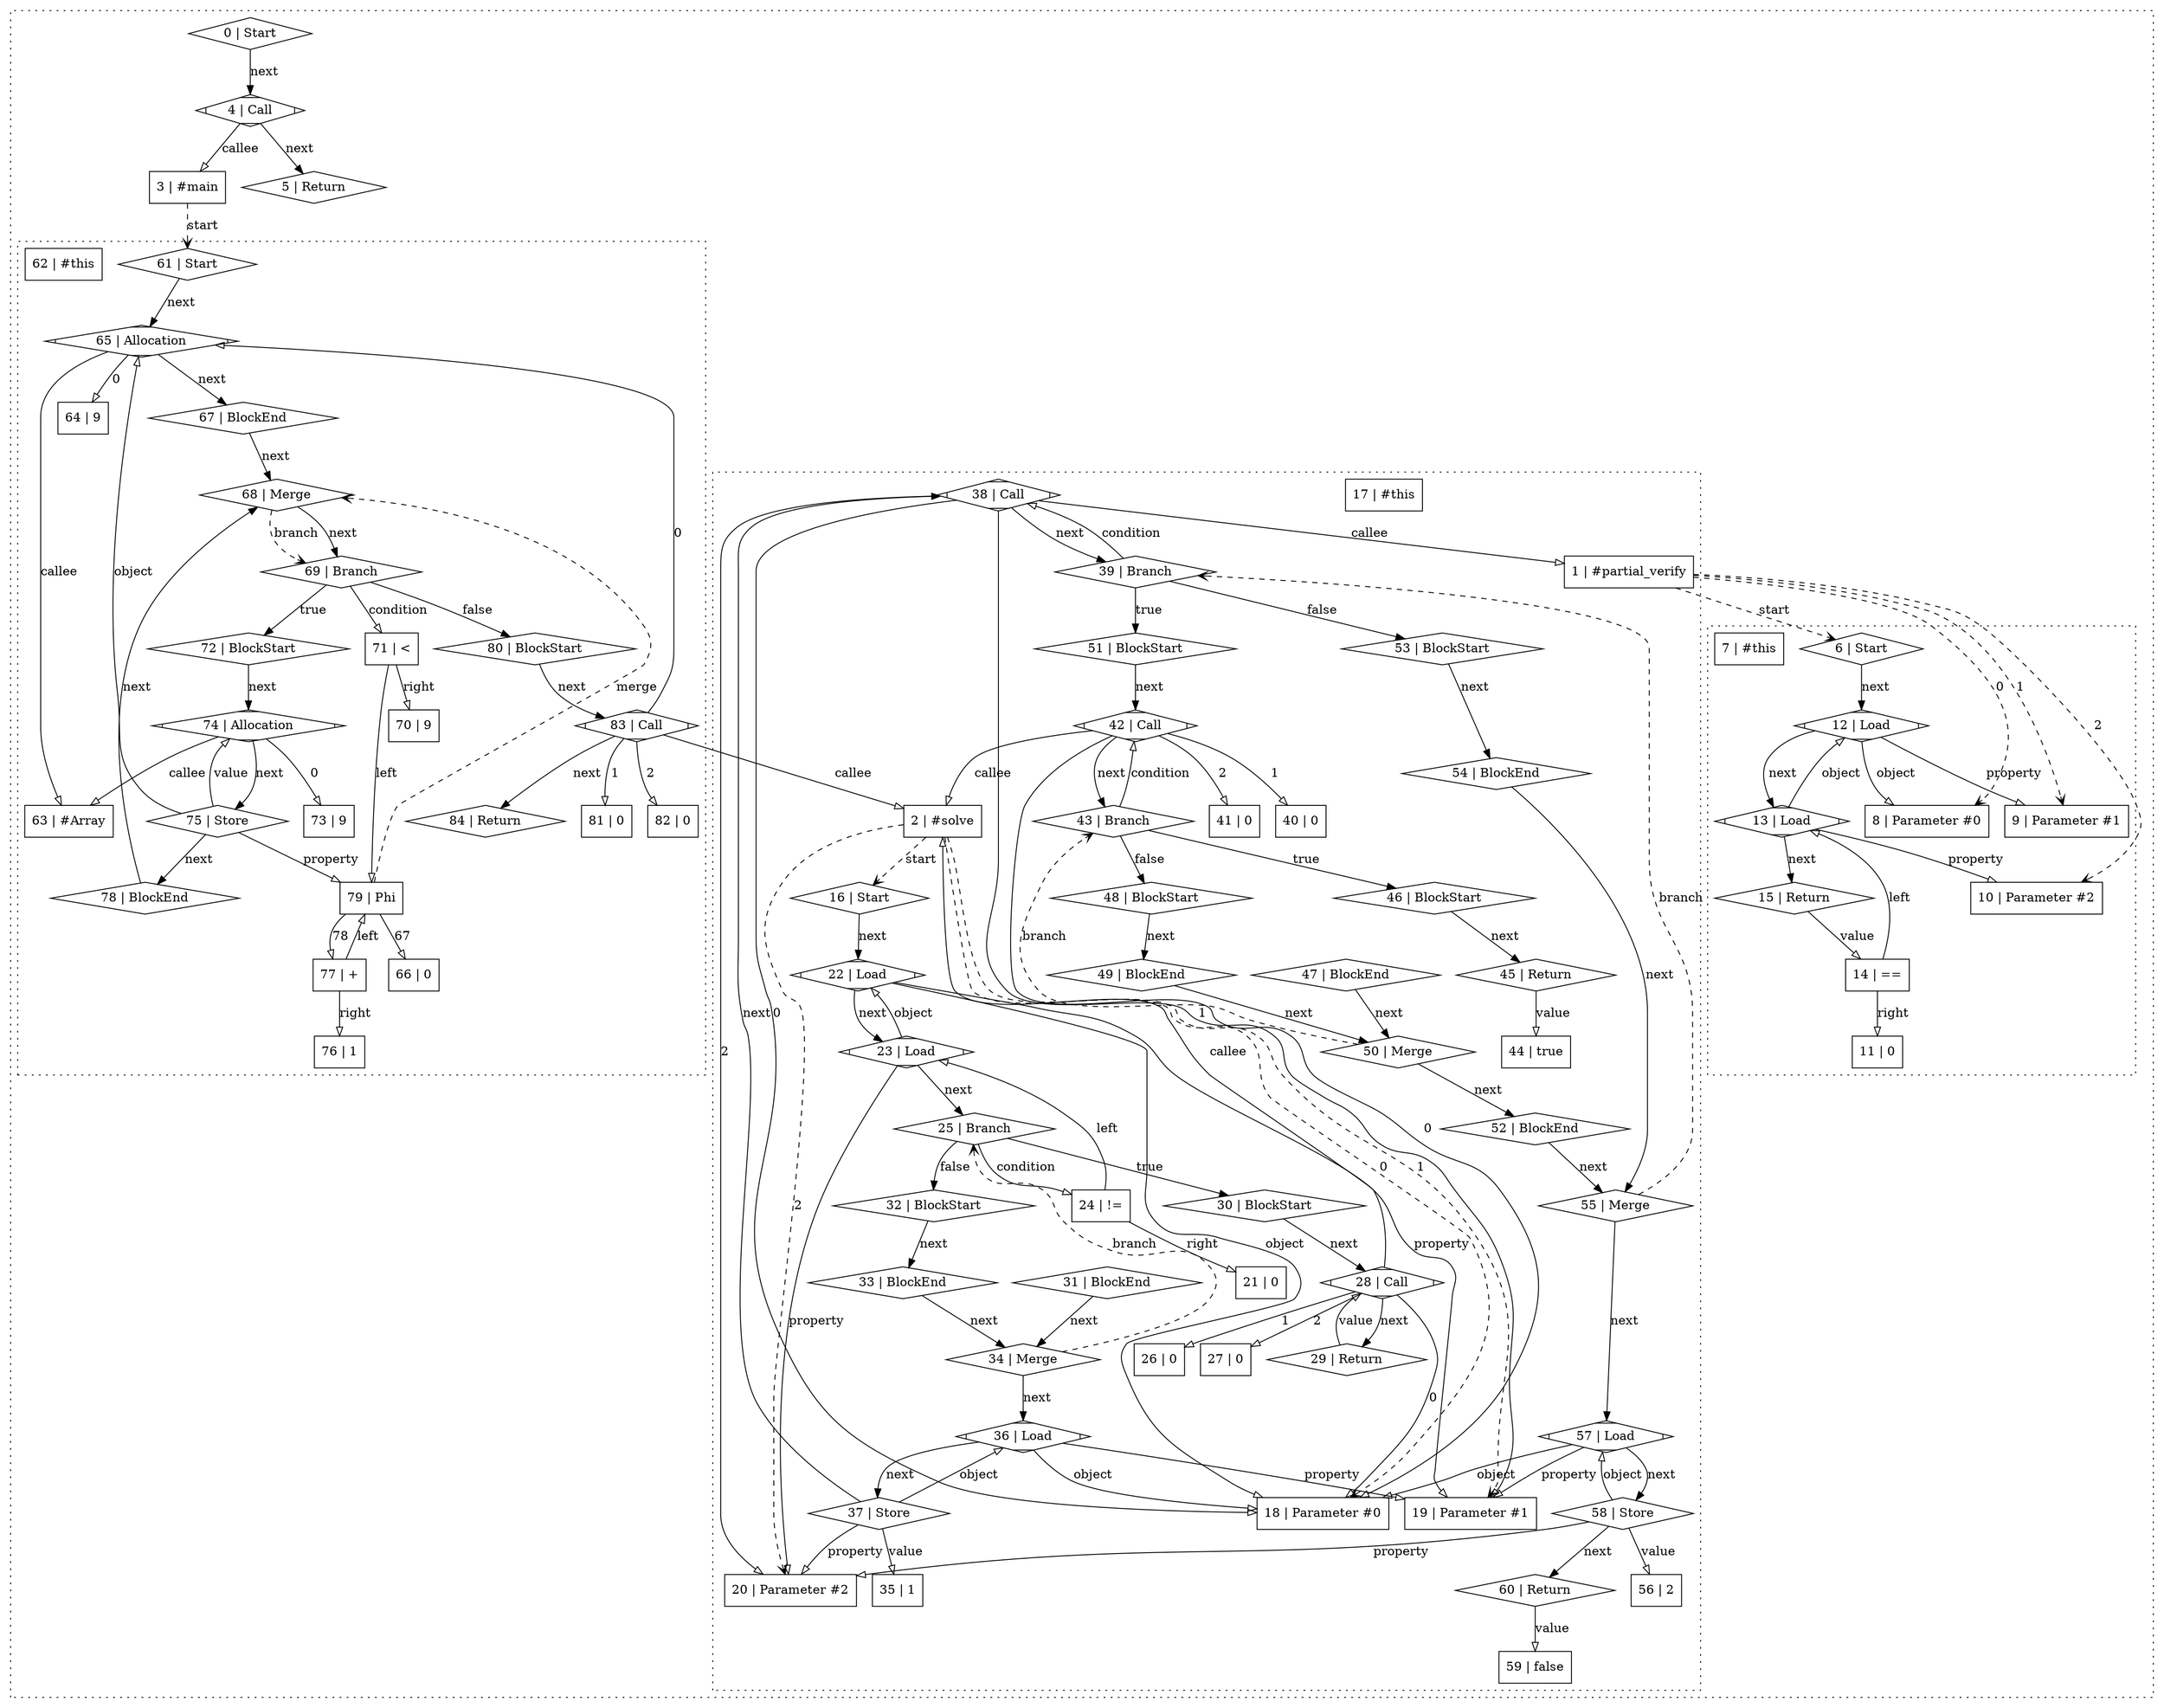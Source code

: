 digraph {
  subgraph "cluster_0" {
    style = "dotted";
    "0" [
      label = "0 | Start";
      shape = "diamond";
    ];
    "1" [
      label = "1 | #partial_verify";
      shape = "rectangle";
    ];
    "2" [
      label = "2 | #solve";
      shape = "rectangle";
    ];
    "3" [
      label = "3 | #main";
      shape = "rectangle";
    ];
    "4" [
      label = "4 | Call";
      shape = "Mdiamond";
    ];
    "5" [
      label = "5 | Return";
      shape = "diamond";
    ];
    subgraph "cluster_1" {
      style = "dotted";
      "6" [
        label = "6 | Start";
        shape = "diamond";
      ];
      "7" [
        label = "7 | #this";
        shape = "rectangle";
      ];
      "8" [
        label = "8 | Parameter #0";
        shape = "rectangle";
      ];
      "9" [
        label = "9 | Parameter #1";
        shape = "rectangle";
      ];
      "10" [
        label = "10 | Parameter #2";
        shape = "rectangle";
      ];
      "11" [
        label = "11 | 0";
        shape = "rectangle";
      ];
      "12" [
        label = "12 | Load";
        shape = "Mdiamond";
      ];
      "13" [
        label = "13 | Load";
        shape = "Mdiamond";
      ];
      "14" [
        label = "14 | ==";
        shape = "rectangle";
      ];
      "15" [
        label = "15 | Return";
        shape = "diamond";
      ];
      "6" -> "12" [
        label = "next";
        arrowhead = "normal";
      ];
      "12" -> "13" [
        label = "next";
        arrowhead = "normal";
      ];
      "12" -> "8" [
        label = "object";
        arrowhead = "onormal";
      ];
      "12" -> "9" [
        label = "property";
        arrowhead = "onormal";
      ];
      "13" -> "15" [
        label = "next";
        arrowhead = "normal";
      ];
      "13" -> "12" [
        label = "object";
        arrowhead = "onormal";
      ];
      "13" -> "10" [
        label = "property";
        arrowhead = "onormal";
      ];
      "14" -> "13" [
        label = "left";
        arrowhead = "onormal";
      ];
      "14" -> "11" [
        label = "right";
        arrowhead = "onormal";
      ];
      "15" -> "14" [
        label = "value";
        arrowhead = "onormal";
      ];
    }
    subgraph "cluster_2" {
      style = "dotted";
      "16" [
        label = "16 | Start";
        shape = "diamond";
      ];
      "17" [
        label = "17 | #this";
        shape = "rectangle";
      ];
      "18" [
        label = "18 | Parameter #0";
        shape = "rectangle";
      ];
      "19" [
        label = "19 | Parameter #1";
        shape = "rectangle";
      ];
      "20" [
        label = "20 | Parameter #2";
        shape = "rectangle";
      ];
      "21" [
        label = "21 | 0";
        shape = "rectangle";
      ];
      "22" [
        label = "22 | Load";
        shape = "Mdiamond";
      ];
      "23" [
        label = "23 | Load";
        shape = "Mdiamond";
      ];
      "24" [
        label = "24 | !=";
        shape = "rectangle";
      ];
      "25" [
        label = "25 | Branch";
        shape = "diamond";
      ];
      "26" [
        label = "26 | 0";
        shape = "rectangle";
      ];
      "27" [
        label = "27 | 0";
        shape = "rectangle";
      ];
      "28" [
        label = "28 | Call";
        shape = "Mdiamond";
      ];
      "29" [
        label = "29 | Return";
        shape = "diamond";
      ];
      "30" [
        label = "30 | BlockStart";
        shape = "diamond";
      ];
      "31" [
        label = "31 | BlockEnd";
        shape = "diamond";
      ];
      "32" [
        label = "32 | BlockStart";
        shape = "diamond";
      ];
      "33" [
        label = "33 | BlockEnd";
        shape = "diamond";
      ];
      "34" [
        label = "34 | Merge";
        shape = "diamond";
      ];
      "35" [
        label = "35 | 1";
        shape = "rectangle";
      ];
      "36" [
        label = "36 | Load";
        shape = "Mdiamond";
      ];
      "37" [
        label = "37 | Store";
        shape = "diamond";
      ];
      "38" [
        label = "38 | Call";
        shape = "Mdiamond";
      ];
      "39" [
        label = "39 | Branch";
        shape = "diamond";
      ];
      "40" [
        label = "40 | 0";
        shape = "rectangle";
      ];
      "41" [
        label = "41 | 0";
        shape = "rectangle";
      ];
      "42" [
        label = "42 | Call";
        shape = "Mdiamond";
      ];
      "43" [
        label = "43 | Branch";
        shape = "diamond";
      ];
      "44" [
        label = "44 | true";
        shape = "rectangle";
      ];
      "45" [
        label = "45 | Return";
        shape = "diamond";
      ];
      "46" [
        label = "46 | BlockStart";
        shape = "diamond";
      ];
      "47" [
        label = "47 | BlockEnd";
        shape = "diamond";
      ];
      "48" [
        label = "48 | BlockStart";
        shape = "diamond";
      ];
      "49" [
        label = "49 | BlockEnd";
        shape = "diamond";
      ];
      "50" [
        label = "50 | Merge";
        shape = "diamond";
      ];
      "51" [
        label = "51 | BlockStart";
        shape = "diamond";
      ];
      "52" [
        label = "52 | BlockEnd";
        shape = "diamond";
      ];
      "53" [
        label = "53 | BlockStart";
        shape = "diamond";
      ];
      "54" [
        label = "54 | BlockEnd";
        shape = "diamond";
      ];
      "55" [
        label = "55 | Merge";
        shape = "diamond";
      ];
      "56" [
        label = "56 | 2";
        shape = "rectangle";
      ];
      "57" [
        label = "57 | Load";
        shape = "Mdiamond";
      ];
      "58" [
        label = "58 | Store";
        shape = "diamond";
      ];
      "59" [
        label = "59 | false";
        shape = "rectangle";
      ];
      "60" [
        label = "60 | Return";
        shape = "diamond";
      ];
      "16" -> "22" [
        label = "next";
        arrowhead = "normal";
      ];
      "22" -> "23" [
        label = "next";
        arrowhead = "normal";
      ];
      "22" -> "18" [
        label = "object";
        arrowhead = "onormal";
      ];
      "22" -> "19" [
        label = "property";
        arrowhead = "onormal";
      ];
      "23" -> "25" [
        label = "next";
        arrowhead = "normal";
      ];
      "23" -> "22" [
        label = "object";
        arrowhead = "onormal";
      ];
      "23" -> "20" [
        label = "property";
        arrowhead = "onormal";
      ];
      "24" -> "23" [
        label = "left";
        arrowhead = "onormal";
      ];
      "24" -> "21" [
        label = "right";
        arrowhead = "onormal";
      ];
      "25" -> "24" [
        label = "condition";
        arrowhead = "onormal";
      ];
      "25" -> "30" [
        label = "true";
        arrowhead = "normal";
      ];
      "25" -> "32" [
        label = "false";
        arrowhead = "normal";
      ];
      "28" -> "29" [
        label = "next";
        arrowhead = "normal";
      ];
      "28" -> "2" [
        label = "callee";
        arrowhead = "onormal";
      ];
      "28" -> "18" [
        label = "0";
        arrowhead = "onormal";
      ];
      "28" -> "26" [
        label = "1";
        arrowhead = "onormal";
      ];
      "28" -> "27" [
        label = "2";
        arrowhead = "onormal";
      ];
      "29" -> "28" [
        label = "value";
        arrowhead = "onormal";
      ];
      "30" -> "28" [
        label = "next";
        arrowhead = "normal";
      ];
      "31" -> "34" [
        label = "next";
        arrowhead = "normal";
      ];
      "32" -> "33" [
        label = "next";
        arrowhead = "normal";
      ];
      "33" -> "34" [
        label = "next";
        arrowhead = "normal";
      ];
      "34" -> "36" [
        label = "next";
        arrowhead = "normal";
      ];
      "34" -> "25" [
        label = "branch";
        arrowhead = "vee";
        style = "dashed";
      ];
      "36" -> "37" [
        label = "next";
        arrowhead = "normal";
      ];
      "36" -> "18" [
        label = "object";
        arrowhead = "onormal";
      ];
      "36" -> "19" [
        label = "property";
        arrowhead = "onormal";
      ];
      "37" -> "38" [
        label = "next";
        arrowhead = "normal";
      ];
      "37" -> "36" [
        label = "object";
        arrowhead = "onormal";
      ];
      "37" -> "20" [
        label = "property";
        arrowhead = "onormal";
      ];
      "37" -> "35" [
        label = "value";
        arrowhead = "onormal";
      ];
      "38" -> "39" [
        label = "next";
        arrowhead = "normal";
      ];
      "38" -> "1" [
        label = "callee";
        arrowhead = "onormal";
      ];
      "38" -> "18" [
        label = "0";
        arrowhead = "onormal";
      ];
      "38" -> "19" [
        label = "1";
        arrowhead = "onormal";
      ];
      "38" -> "20" [
        label = "2";
        arrowhead = "onormal";
      ];
      "39" -> "38" [
        label = "condition";
        arrowhead = "onormal";
      ];
      "39" -> "51" [
        label = "true";
        arrowhead = "normal";
      ];
      "39" -> "53" [
        label = "false";
        arrowhead = "normal";
      ];
      "42" -> "43" [
        label = "next";
        arrowhead = "normal";
      ];
      "42" -> "2" [
        label = "callee";
        arrowhead = "onormal";
      ];
      "42" -> "18" [
        label = "0";
        arrowhead = "onormal";
      ];
      "42" -> "40" [
        label = "1";
        arrowhead = "onormal";
      ];
      "42" -> "41" [
        label = "2";
        arrowhead = "onormal";
      ];
      "43" -> "42" [
        label = "condition";
        arrowhead = "onormal";
      ];
      "43" -> "46" [
        label = "true";
        arrowhead = "normal";
      ];
      "43" -> "48" [
        label = "false";
        arrowhead = "normal";
      ];
      "45" -> "44" [
        label = "value";
        arrowhead = "onormal";
      ];
      "46" -> "45" [
        label = "next";
        arrowhead = "normal";
      ];
      "47" -> "50" [
        label = "next";
        arrowhead = "normal";
      ];
      "48" -> "49" [
        label = "next";
        arrowhead = "normal";
      ];
      "49" -> "50" [
        label = "next";
        arrowhead = "normal";
      ];
      "50" -> "52" [
        label = "next";
        arrowhead = "normal";
      ];
      "50" -> "43" [
        label = "branch";
        arrowhead = "vee";
        style = "dashed";
      ];
      "51" -> "42" [
        label = "next";
        arrowhead = "normal";
      ];
      "52" -> "55" [
        label = "next";
        arrowhead = "normal";
      ];
      "53" -> "54" [
        label = "next";
        arrowhead = "normal";
      ];
      "54" -> "55" [
        label = "next";
        arrowhead = "normal";
      ];
      "55" -> "57" [
        label = "next";
        arrowhead = "normal";
      ];
      "55" -> "39" [
        label = "branch";
        arrowhead = "vee";
        style = "dashed";
      ];
      "57" -> "58" [
        label = "next";
        arrowhead = "normal";
      ];
      "57" -> "18" [
        label = "object";
        arrowhead = "onormal";
      ];
      "57" -> "19" [
        label = "property";
        arrowhead = "onormal";
      ];
      "58" -> "60" [
        label = "next";
        arrowhead = "normal";
      ];
      "58" -> "57" [
        label = "object";
        arrowhead = "onormal";
      ];
      "58" -> "20" [
        label = "property";
        arrowhead = "onormal";
      ];
      "58" -> "56" [
        label = "value";
        arrowhead = "onormal";
      ];
      "60" -> "59" [
        label = "value";
        arrowhead = "onormal";
      ];
    }
    subgraph "cluster_3" {
      style = "dotted";
      "61" [
        label = "61 | Start";
        shape = "diamond";
      ];
      "62" [
        label = "62 | #this";
        shape = "rectangle";
      ];
      "63" [
        label = "63 | #Array";
        shape = "rectangle";
      ];
      "64" [
        label = "64 | 9";
        shape = "rectangle";
      ];
      "65" [
        label = "65 | Allocation";
        shape = "Mdiamond";
      ];
      "66" [
        label = "66 | 0";
        shape = "rectangle";
      ];
      "67" [
        label = "67 | BlockEnd";
        shape = "diamond";
      ];
      "68" [
        label = "68 | Merge";
        shape = "diamond";
      ];
      "69" [
        label = "69 | Branch";
        shape = "diamond";
      ];
      "70" [
        label = "70 | 9";
        shape = "rectangle";
      ];
      "71" [
        label = "71 | <";
        shape = "rectangle";
      ];
      "72" [
        label = "72 | BlockStart";
        shape = "diamond";
      ];
      "73" [
        label = "73 | 9";
        shape = "rectangle";
      ];
      "74" [
        label = "74 | Allocation";
        shape = "Mdiamond";
      ];
      "75" [
        label = "75 | Store";
        shape = "diamond";
      ];
      "76" [
        label = "76 | 1";
        shape = "rectangle";
      ];
      "77" [
        label = "77 | +";
        shape = "rectangle";
      ];
      "78" [
        label = "78 | BlockEnd";
        shape = "diamond";
      ];
      "79" [
        label = "79 | Phi";
        shape = "rectangle";
      ];
      "80" [
        label = "80 | BlockStart";
        shape = "diamond";
      ];
      "81" [
        label = "81 | 0";
        shape = "rectangle";
      ];
      "82" [
        label = "82 | 0";
        shape = "rectangle";
      ];
      "83" [
        label = "83 | Call";
        shape = "Mdiamond";
      ];
      "84" [
        label = "84 | Return";
        shape = "diamond";
      ];
      "61" -> "65" [
        label = "next";
        arrowhead = "normal";
      ];
      "65" -> "67" [
        label = "next";
        arrowhead = "normal";
      ];
      "65" -> "63" [
        label = "callee";
        arrowhead = "onormal";
      ];
      "65" -> "64" [
        label = "0";
        arrowhead = "onormal";
      ];
      "67" -> "68" [
        label = "next";
        arrowhead = "normal";
      ];
      "68" -> "69" [
        label = "next";
        arrowhead = "normal";
      ];
      "68" -> "69" [
        label = "branch";
        arrowhead = "vee";
        style = "dashed";
      ];
      "69" -> "71" [
        label = "condition";
        arrowhead = "onormal";
      ];
      "69" -> "72" [
        label = "true";
        arrowhead = "normal";
      ];
      "69" -> "80" [
        label = "false";
        arrowhead = "normal";
      ];
      "71" -> "79" [
        label = "left";
        arrowhead = "onormal";
      ];
      "71" -> "70" [
        label = "right";
        arrowhead = "onormal";
      ];
      "72" -> "74" [
        label = "next";
        arrowhead = "normal";
      ];
      "74" -> "75" [
        label = "next";
        arrowhead = "normal";
      ];
      "74" -> "63" [
        label = "callee";
        arrowhead = "onormal";
      ];
      "74" -> "73" [
        label = "0";
        arrowhead = "onormal";
      ];
      "75" -> "78" [
        label = "next";
        arrowhead = "normal";
      ];
      "75" -> "65" [
        label = "object";
        arrowhead = "onormal";
      ];
      "75" -> "79" [
        label = "property";
        arrowhead = "onormal";
      ];
      "75" -> "74" [
        label = "value";
        arrowhead = "onormal";
      ];
      "77" -> "79" [
        label = "left";
        arrowhead = "onormal";
      ];
      "77" -> "76" [
        label = "right";
        arrowhead = "onormal";
      ];
      "78" -> "68" [
        label = "next";
        arrowhead = "normal";
      ];
      "79" -> "66" [
        label = "67";
        arrowhead = "onormal";
      ];
      "79" -> "77" [
        label = "78";
        arrowhead = "onormal";
      ];
      "79" -> "68" [
        label = "merge";
        arrowhead = "vee";
        style = "dashed";
      ];
      "80" -> "83" [
        label = "next";
        arrowhead = "normal";
      ];
      "83" -> "84" [
        label = "next";
        arrowhead = "normal";
      ];
      "83" -> "2" [
        label = "callee";
        arrowhead = "onormal";
      ];
      "83" -> "65" [
        label = "0";
        arrowhead = "onormal";
      ];
      "83" -> "81" [
        label = "1";
        arrowhead = "onormal";
      ];
      "83" -> "82" [
        label = "2";
        arrowhead = "onormal";
      ];
    }
    "0" -> "4" [
      label = "next";
      arrowhead = "normal";
    ];
    "1" -> "6" [
      label = "start";
      arrowhead = "vee";
      style = "dashed";
    ];
    "1" -> "8" [
      label = "0";
      arrowhead = "vee";
      style = "dashed";
    ];
    "1" -> "9" [
      label = "1";
      arrowhead = "vee";
      style = "dashed";
    ];
    "1" -> "10" [
      label = "2";
      arrowhead = "vee";
      style = "dashed";
    ];
    "2" -> "16" [
      label = "start";
      arrowhead = "vee";
      style = "dashed";
    ];
    "2" -> "18" [
      label = "0";
      arrowhead = "vee";
      style = "dashed";
    ];
    "2" -> "19" [
      label = "1";
      arrowhead = "vee";
      style = "dashed";
    ];
    "2" -> "20" [
      label = "2";
      arrowhead = "vee";
      style = "dashed";
    ];
    "3" -> "61" [
      label = "start";
      arrowhead = "vee";
      style = "dashed";
    ];
    "4" -> "5" [
      label = "next";
      arrowhead = "normal";
    ];
    "4" -> "3" [
      label = "callee";
      arrowhead = "onormal";
    ];
  }
}